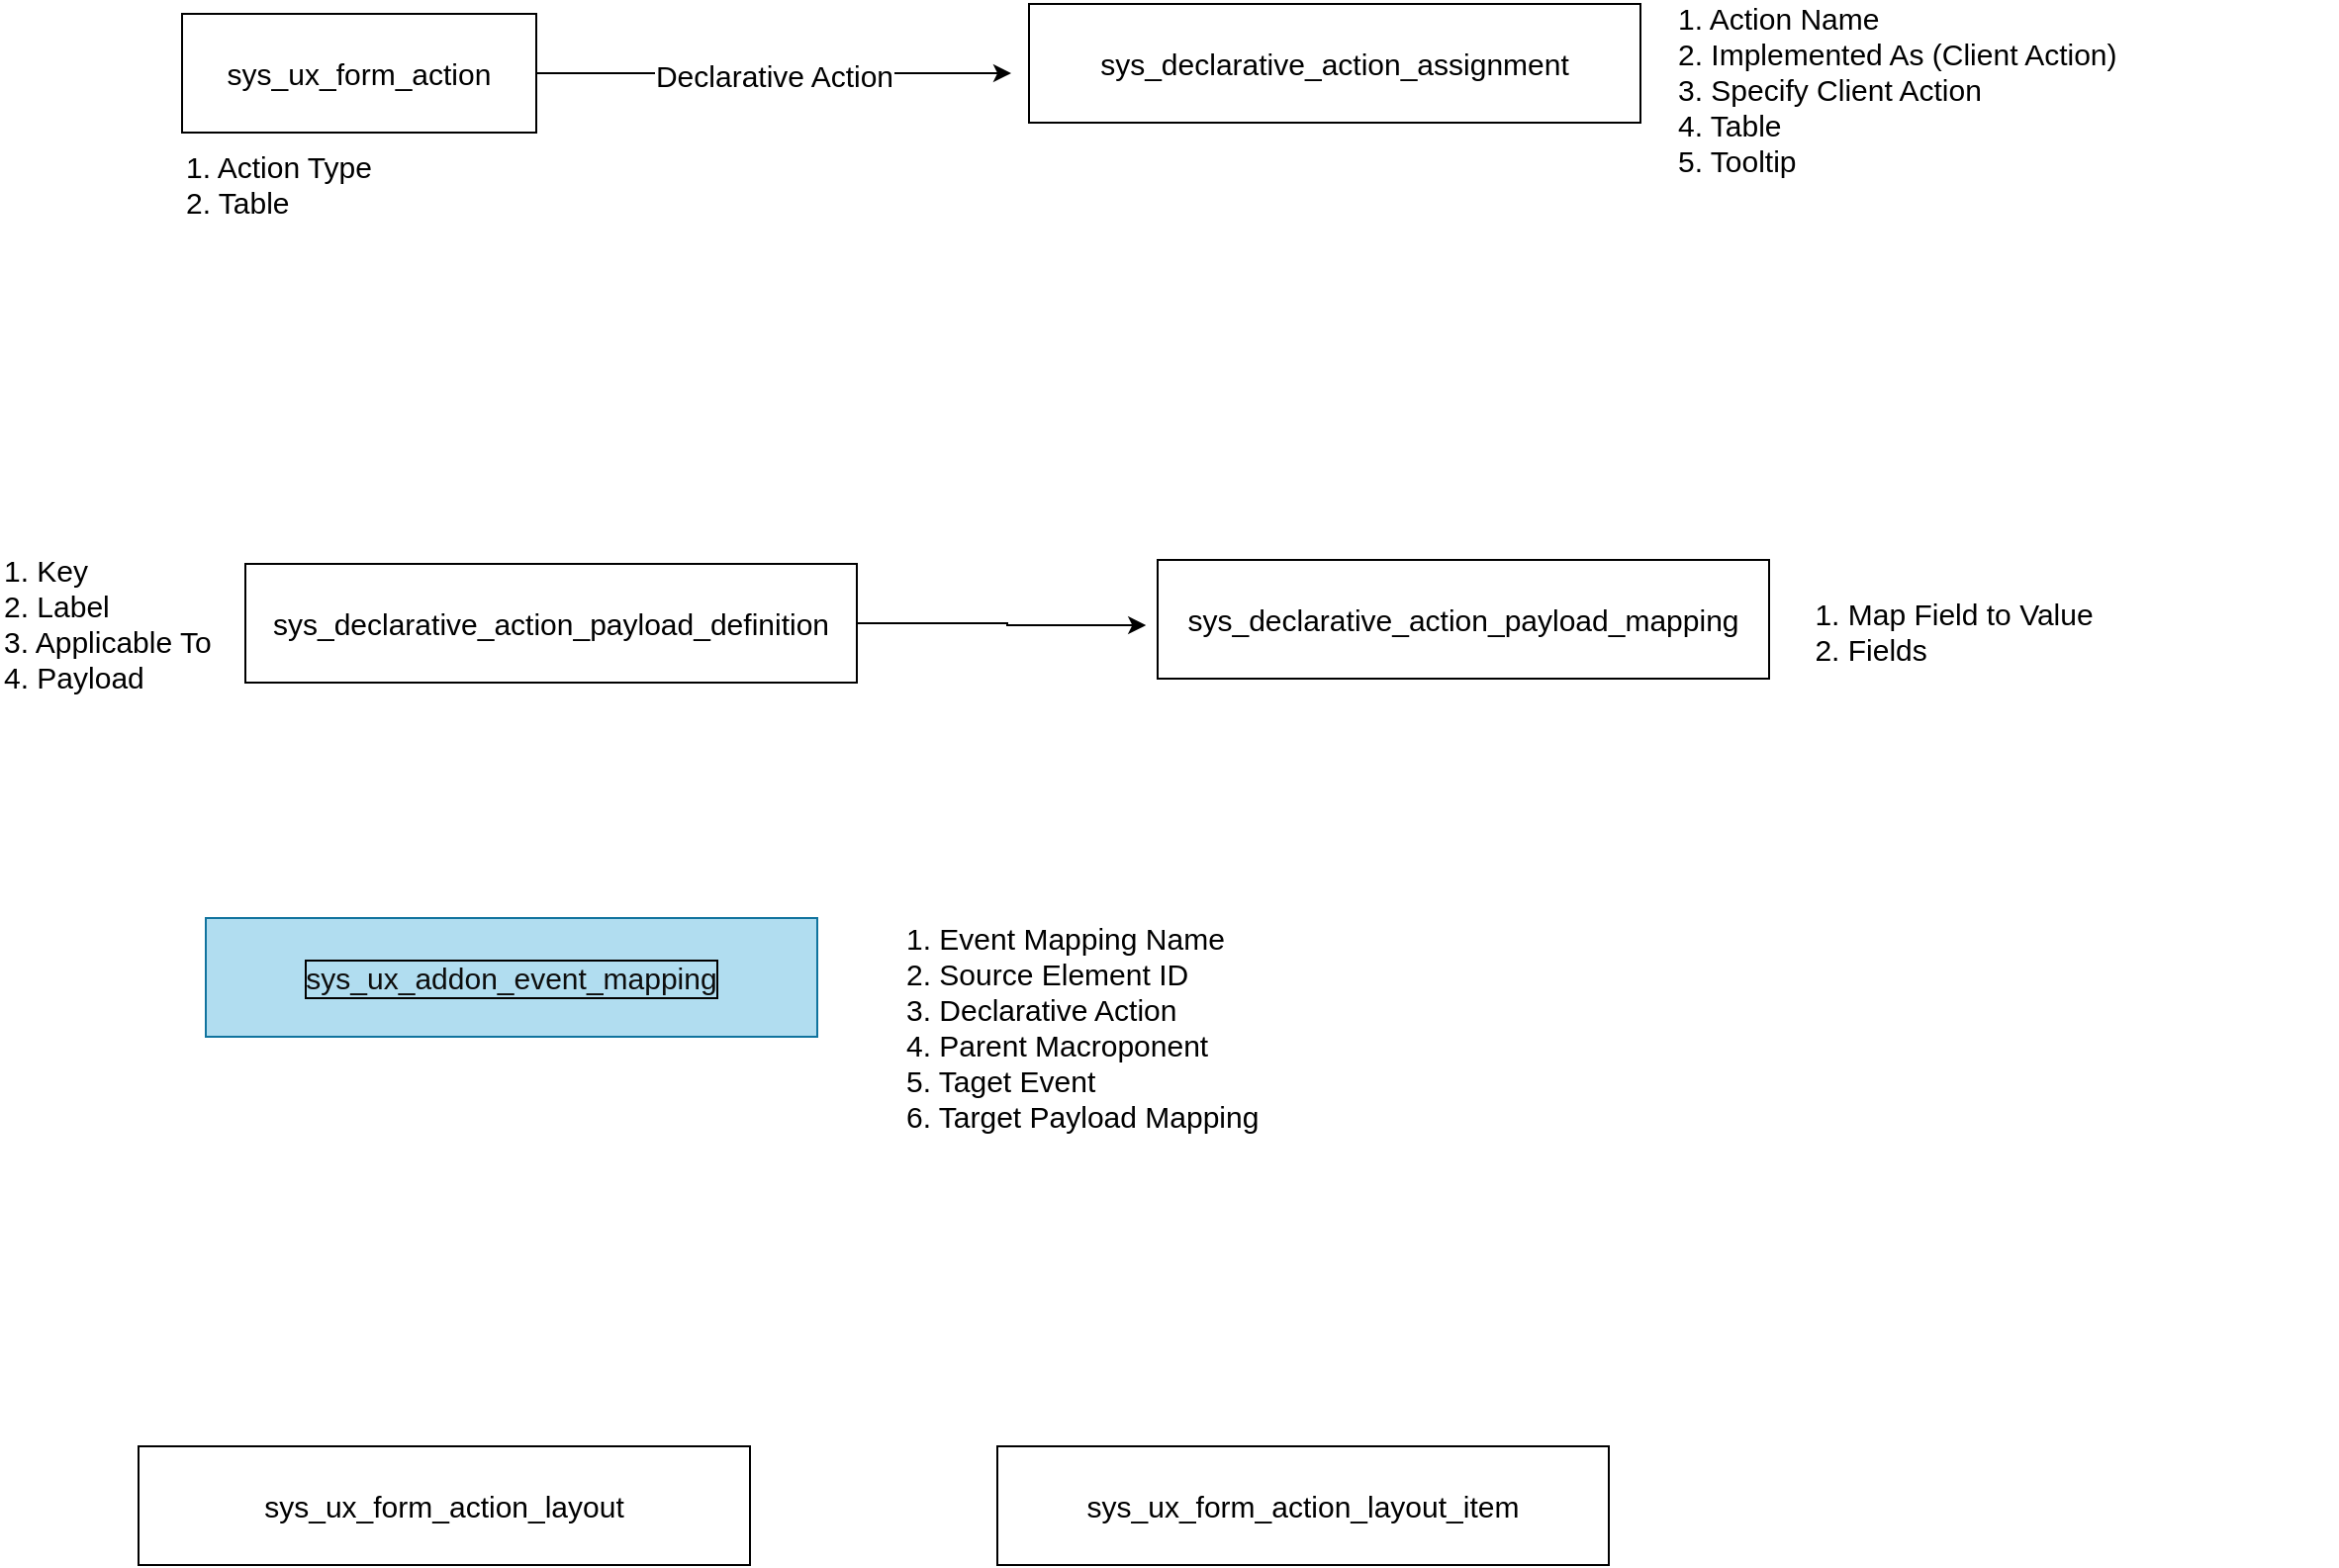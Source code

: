 <mxfile version="20.2.3" type="github">
  <diagram id="RXA2dWbRVg4HMAtLKF4-" name="Page-1">
    <mxGraphModel dx="2499" dy="874" grid="0" gridSize="10" guides="1" tooltips="1" connect="1" arrows="1" fold="1" page="0" pageScale="1" pageWidth="827" pageHeight="1169" background="none" math="0" shadow="0">
      <root>
        <mxCell id="0" />
        <mxCell id="1" parent="0" />
        <mxCell id="UHvxiOsH1d1V4Vs-B22a-8" style="edgeStyle=orthogonalEdgeStyle;rounded=0;orthogonalLoop=1;jettySize=auto;html=1;fontSize=15;" edge="1" parent="1" source="UHvxiOsH1d1V4Vs-B22a-1">
          <mxGeometry relative="1" as="geometry">
            <mxPoint x="225" y="104" as="targetPoint" />
          </mxGeometry>
        </mxCell>
        <mxCell id="UHvxiOsH1d1V4Vs-B22a-9" value="Declarative Action" style="edgeLabel;html=1;align=center;verticalAlign=middle;resizable=0;points=[];fontSize=15;" vertex="1" connectable="0" parent="UHvxiOsH1d1V4Vs-B22a-8">
          <mxGeometry x="-0.008" y="-1" relative="1" as="geometry">
            <mxPoint as="offset" />
          </mxGeometry>
        </mxCell>
        <mxCell id="UHvxiOsH1d1V4Vs-B22a-1" value="sys_ux_form_action" style="rounded=0;whiteSpace=wrap;html=1;fontSize=15;" vertex="1" parent="1">
          <mxGeometry x="-194" y="74" width="179" height="60" as="geometry" />
        </mxCell>
        <mxCell id="UHvxiOsH1d1V4Vs-B22a-2" value="sys_ux_form_action_layout_item" style="rounded=0;whiteSpace=wrap;html=1;fontSize=15;" vertex="1" parent="1">
          <mxGeometry x="218" y="798" width="309" height="60" as="geometry" />
        </mxCell>
        <mxCell id="UHvxiOsH1d1V4Vs-B22a-3" value="sys_declarative_action_assignment" style="rounded=0;whiteSpace=wrap;html=1;fontSize=15;" vertex="1" parent="1">
          <mxGeometry x="234" y="69" width="309" height="60" as="geometry" />
        </mxCell>
        <mxCell id="UHvxiOsH1d1V4Vs-B22a-4" value="sys_ux_addon_event_mapping" style="rounded=0;whiteSpace=wrap;html=1;fontSize=15;fillColor=#b1ddf0;strokeColor=#10739e;fontColor=#0D0D0D;labelBorderColor=default;" vertex="1" parent="1">
          <mxGeometry x="-182" y="531" width="309" height="60" as="geometry" />
        </mxCell>
        <mxCell id="UHvxiOsH1d1V4Vs-B22a-15" style="edgeStyle=orthogonalEdgeStyle;rounded=0;orthogonalLoop=1;jettySize=auto;html=1;entryX=-0.019;entryY=0.55;entryDx=0;entryDy=0;entryPerimeter=0;fontSize=15;" edge="1" parent="1" source="UHvxiOsH1d1V4Vs-B22a-5" target="UHvxiOsH1d1V4Vs-B22a-13">
          <mxGeometry relative="1" as="geometry" />
        </mxCell>
        <mxCell id="UHvxiOsH1d1V4Vs-B22a-5" value="sys_declarative_action_payload_definition" style="rounded=0;whiteSpace=wrap;html=1;fontSize=15;" vertex="1" parent="1">
          <mxGeometry x="-162" y="352" width="309" height="60" as="geometry" />
        </mxCell>
        <mxCell id="UHvxiOsH1d1V4Vs-B22a-7" value="1. Action Type&lt;br&gt;2. Table" style="text;html=1;strokeColor=none;fillColor=none;align=left;verticalAlign=middle;whiteSpace=wrap;rounded=0;fontSize=15;" vertex="1" parent="1">
          <mxGeometry x="-194" y="145" width="123" height="30" as="geometry" />
        </mxCell>
        <mxCell id="UHvxiOsH1d1V4Vs-B22a-10" value="1. Action Name&lt;br&gt;2. Implemented As (Client Action)&lt;br&gt;3. Specify Client Action&lt;br&gt;4. Table&lt;br&gt;5. Tooltip" style="text;html=1;strokeColor=none;fillColor=none;align=left;verticalAlign=middle;whiteSpace=wrap;rounded=0;fontSize=15;" vertex="1" parent="1">
          <mxGeometry x="560" y="97" width="335" height="30" as="geometry" />
        </mxCell>
        <mxCell id="UHvxiOsH1d1V4Vs-B22a-11" value="1. Key&lt;br&gt;2. Label&lt;br&gt;3. Applicable To&lt;br&gt;4. Payload" style="text;html=1;strokeColor=none;fillColor=none;align=left;verticalAlign=middle;whiteSpace=wrap;rounded=0;fontSize=15;" vertex="1" parent="1">
          <mxGeometry x="-286" y="367" width="335" height="30" as="geometry" />
        </mxCell>
        <mxCell id="UHvxiOsH1d1V4Vs-B22a-13" value="sys_declarative_action_payload_mapping" style="rounded=0;whiteSpace=wrap;html=1;fontSize=15;" vertex="1" parent="1">
          <mxGeometry x="299" y="350" width="309" height="60" as="geometry" />
        </mxCell>
        <mxCell id="UHvxiOsH1d1V4Vs-B22a-14" value="1. Map Field to Value&lt;br&gt;&lt;div style=&quot;text-align: left;&quot;&gt;&lt;span style=&quot;background-color: initial;&quot;&gt;2. Fields&lt;/span&gt;&lt;/div&gt;" style="text;html=1;align=center;verticalAlign=middle;resizable=0;points=[];autosize=1;strokeColor=none;fillColor=none;fontSize=15;" vertex="1" parent="1">
          <mxGeometry x="621" y="362" width="159" height="48" as="geometry" />
        </mxCell>
        <mxCell id="UHvxiOsH1d1V4Vs-B22a-16" value="1. Event Mapping Name&lt;br&gt;2. Source Element ID&lt;br&gt;3. Declarative Action&lt;br&gt;4. Parent Macroponent&lt;br&gt;5. Taget Event&lt;br&gt;6. Target Payload Mapping" style="text;html=1;strokeColor=none;fillColor=none;align=left;verticalAlign=middle;whiteSpace=wrap;rounded=0;fontSize=15;" vertex="1" parent="1">
          <mxGeometry x="170" y="571" width="335" height="30" as="geometry" />
        </mxCell>
        <mxCell id="UHvxiOsH1d1V4Vs-B22a-21" value="sys_ux_form_action_layout" style="rounded=0;whiteSpace=wrap;html=1;fontSize=15;" vertex="1" parent="1">
          <mxGeometry x="-216" y="798" width="309" height="60" as="geometry" />
        </mxCell>
      </root>
    </mxGraphModel>
  </diagram>
</mxfile>
